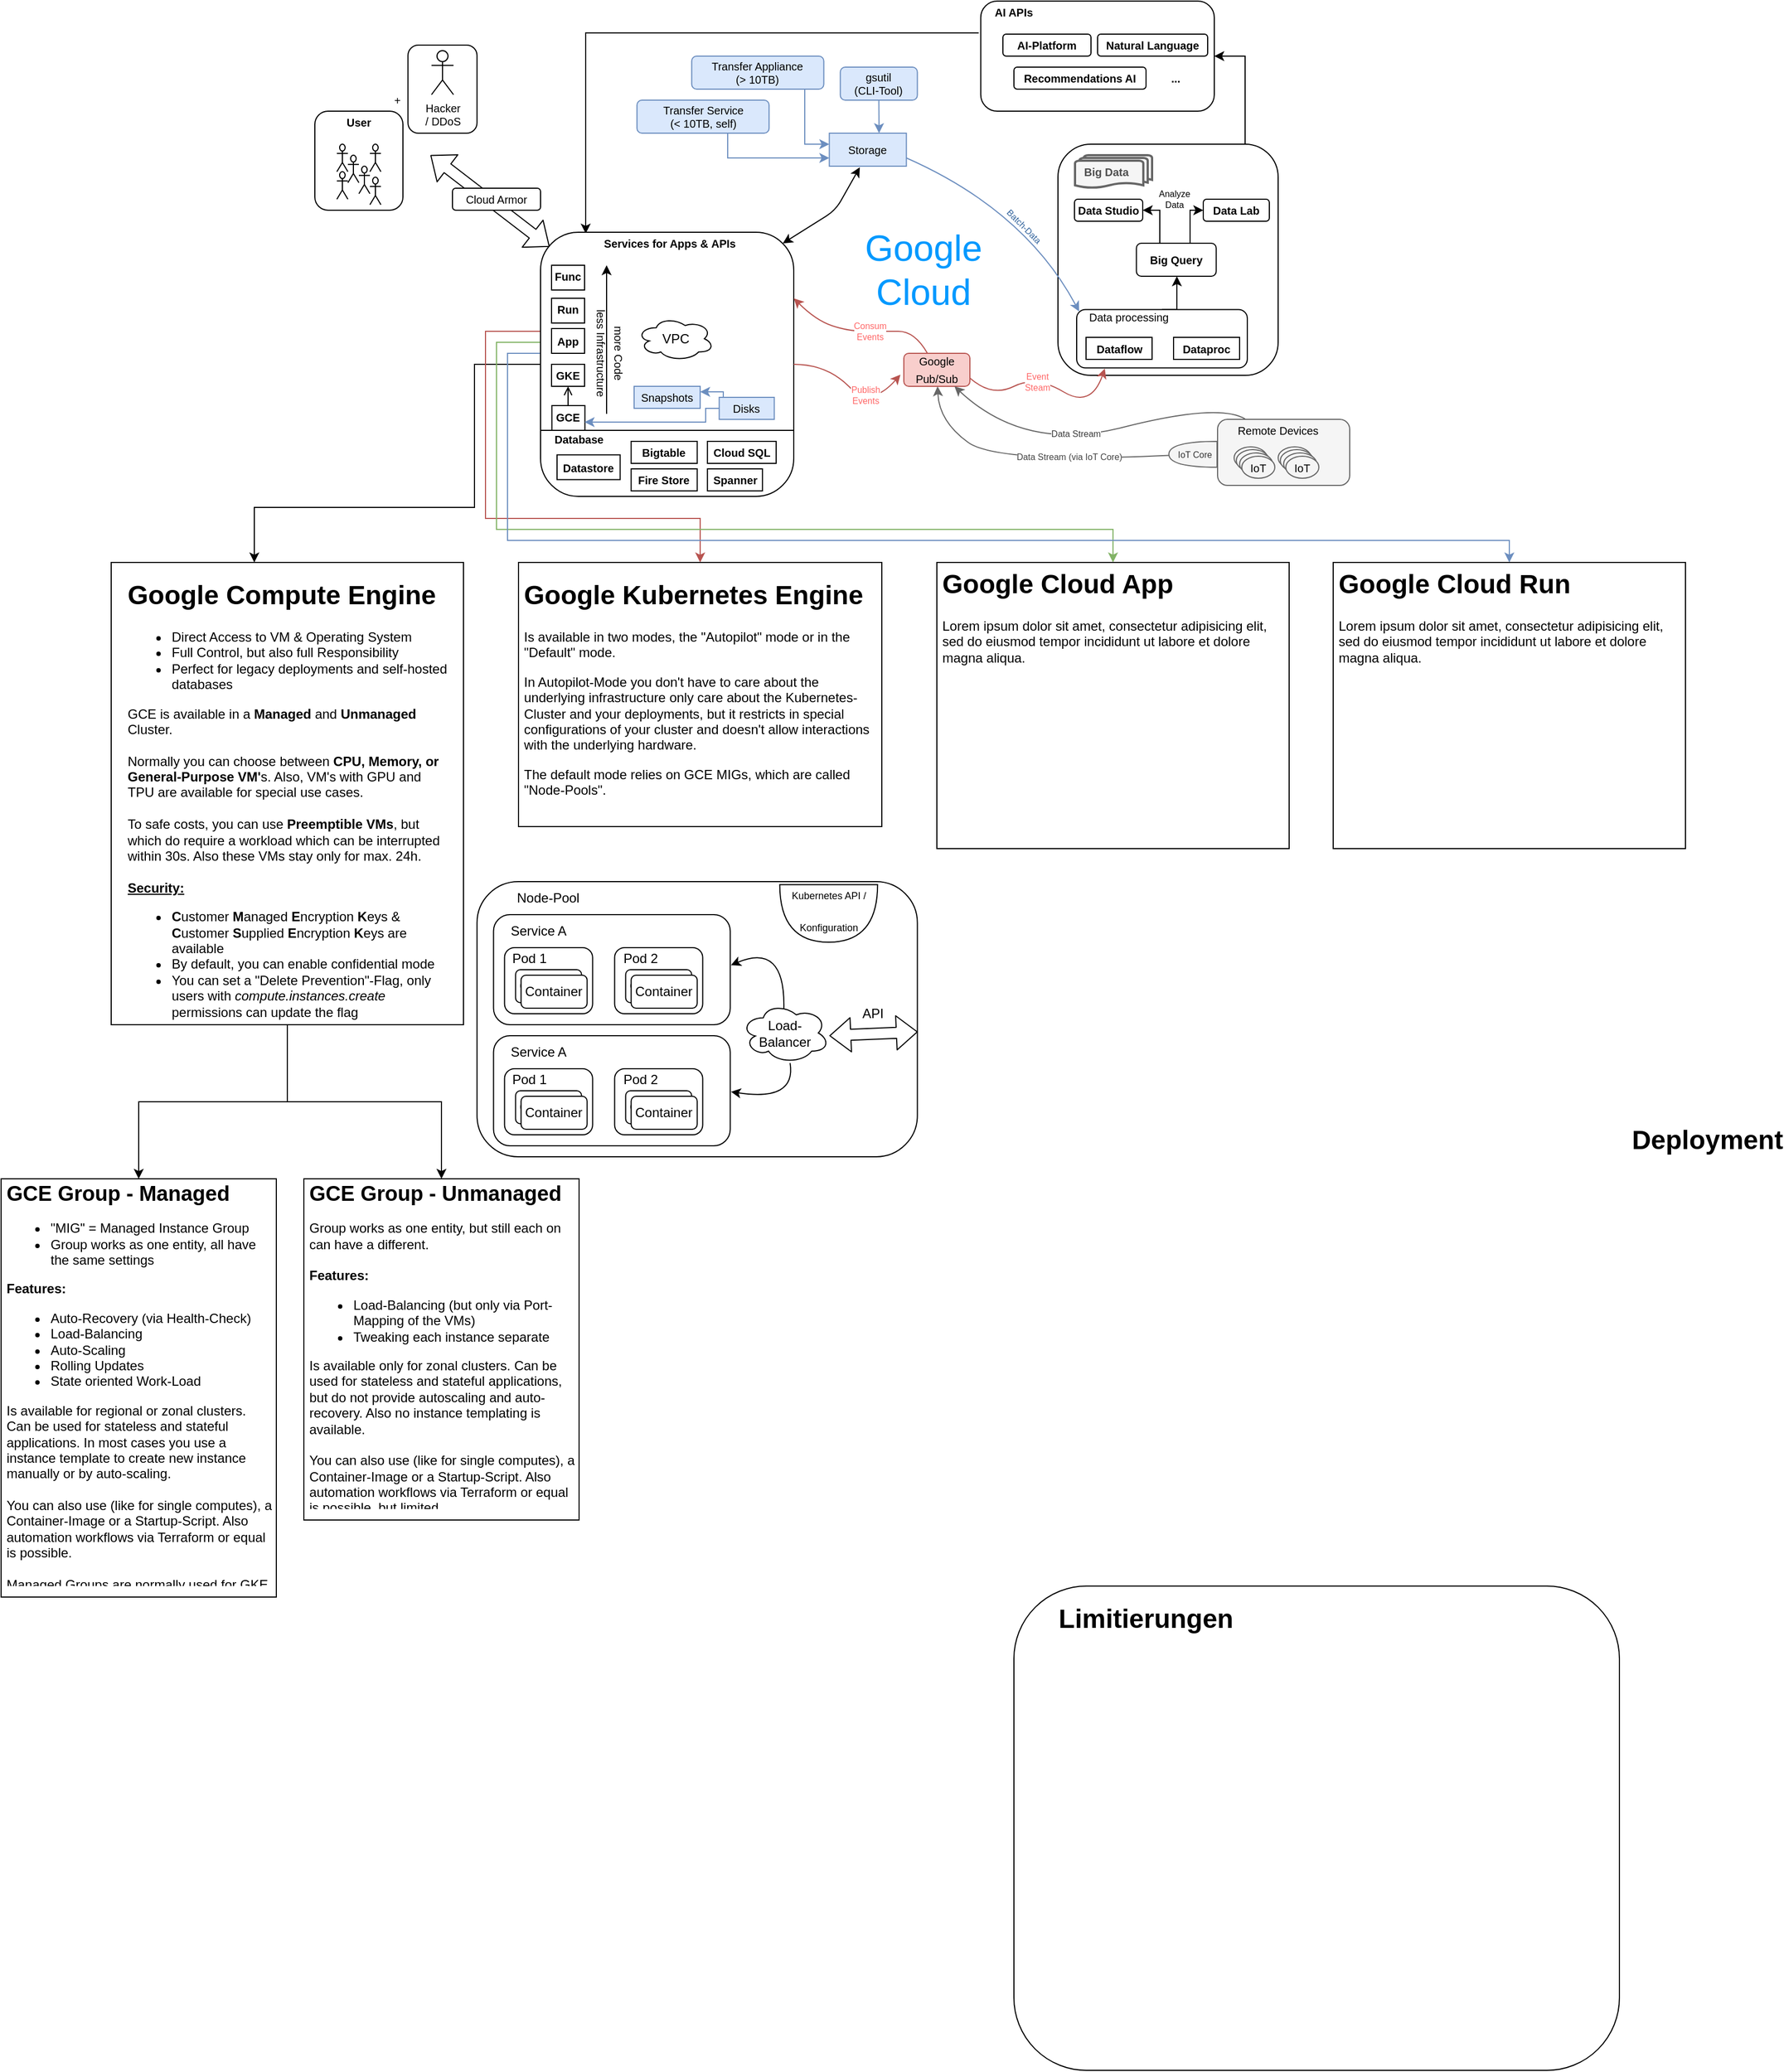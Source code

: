 <mxfile version="14.6.11" type="github">
  <diagram id="kgpKYQtTHZ0yAKxKKP6v" name="Page-1">
    <mxGraphModel dx="3142" dy="1986" grid="1" gridSize="10" guides="1" tooltips="1" connect="1" arrows="1" fold="1" page="1" pageScale="1" pageWidth="1390" pageHeight="980" math="0" shadow="0">
      <root>
        <mxCell id="0" />
        <mxCell id="1" parent="0" />
        <mxCell id="5EttTMxwSdxb7IPhr4SC-211" value="" style="rounded=1;whiteSpace=wrap;html=1;labelBackgroundColor=none;fontSize=10;fontColor=#000000;" vertex="1" parent="1">
          <mxGeometry x="-105" y="-90" width="80" height="90" as="geometry" />
        </mxCell>
        <mxCell id="5EttTMxwSdxb7IPhr4SC-204" value="" style="rounded=1;whiteSpace=wrap;html=1;labelBackgroundColor=none;fontSize=10;fontColor=#000000;" vertex="1" parent="1">
          <mxGeometry x="-20.4" y="-150" width="62.7" height="80" as="geometry" />
        </mxCell>
        <mxCell id="5EttTMxwSdxb7IPhr4SC-200" style="edgeStyle=elbowEdgeStyle;rounded=0;orthogonalLoop=1;jettySize=auto;html=1;exitX=-0.009;exitY=0.289;exitDx=0;exitDy=0;entryX=0.178;entryY=0.005;entryDx=0;entryDy=0;entryPerimeter=0;fontSize=10;fontColor=#000000;endArrow=classic;endFill=1;strokeWidth=1;exitPerimeter=0;" edge="1" parent="1" source="5EttTMxwSdxb7IPhr4SC-196" target="5EttTMxwSdxb7IPhr4SC-5">
          <mxGeometry relative="1" as="geometry">
            <Array as="points">
              <mxPoint x="141" y="-50" />
              <mxPoint x="170" y="-190" />
              <mxPoint x="150" y="-120" />
              <mxPoint x="220" y="-150" />
              <mxPoint x="170" y="-50" />
            </Array>
          </mxGeometry>
        </mxCell>
        <mxCell id="5EttTMxwSdxb7IPhr4SC-196" value="" style="rounded=1;whiteSpace=wrap;html=1;labelBackgroundColor=none;fontSize=10;fontColor=#000000;" vertex="1" parent="1">
          <mxGeometry x="499.87" y="-190" width="212.13" height="100" as="geometry" />
        </mxCell>
        <mxCell id="5EttTMxwSdxb7IPhr4SC-153" value="" style="rounded=1;whiteSpace=wrap;html=1;fontSize=10;fontColor=#333333;fillColor=#f5f5f5;strokeColor=#666666;" vertex="1" parent="1">
          <mxGeometry x="715" y="190" width="120" height="60" as="geometry" />
        </mxCell>
        <mxCell id="5EttTMxwSdxb7IPhr4SC-199" style="edgeStyle=elbowEdgeStyle;rounded=0;orthogonalLoop=1;jettySize=auto;html=1;exitX=0.5;exitY=0;exitDx=0;exitDy=0;entryX=1;entryY=0.5;entryDx=0;entryDy=0;fontSize=10;fontColor=#000000;endArrow=classic;endFill=1;strokeWidth=1;" edge="1" parent="1" source="5EttTMxwSdxb7IPhr4SC-141" target="5EttTMxwSdxb7IPhr4SC-196">
          <mxGeometry relative="1" as="geometry">
            <Array as="points">
              <mxPoint x="740" y="-100" />
            </Array>
          </mxGeometry>
        </mxCell>
        <mxCell id="5EttTMxwSdxb7IPhr4SC-141" value="" style="rounded=1;whiteSpace=wrap;html=1;fontSize=10;fontColor=#4D4D4D;" vertex="1" parent="1">
          <mxGeometry x="570" y="-60" width="200" height="210" as="geometry" />
        </mxCell>
        <mxCell id="5EttTMxwSdxb7IPhr4SC-143" style="edgeStyle=elbowEdgeStyle;rounded=0;orthogonalLoop=1;jettySize=auto;html=1;exitX=0.5;exitY=0;exitDx=0;exitDy=0;fontSize=10;fontColor=#4D4D4D;endArrow=classic;endFill=1;strokeWidth=1;" edge="1" parent="1" source="5EttTMxwSdxb7IPhr4SC-121" target="5EttTMxwSdxb7IPhr4SC-110">
          <mxGeometry relative="1" as="geometry">
            <Array as="points">
              <mxPoint x="678" y="70" />
            </Array>
          </mxGeometry>
        </mxCell>
        <mxCell id="5EttTMxwSdxb7IPhr4SC-121" value="" style="rounded=1;whiteSpace=wrap;html=1;fontSize=10;" vertex="1" parent="1">
          <mxGeometry x="587" y="90.25" width="155" height="53" as="geometry" />
        </mxCell>
        <mxCell id="5EttTMxwSdxb7IPhr4SC-114" value="" style="strokeWidth=2;html=1;shape=mxgraph.flowchart.multi-document;whiteSpace=wrap;fontSize=10;fillColor=#f5f5f5;strokeColor=#666666;fontColor=#333333;" vertex="1" parent="1">
          <mxGeometry x="585.5" y="-50" width="70" height="30" as="geometry" />
        </mxCell>
        <mxCell id="5EttTMxwSdxb7IPhr4SC-41" style="edgeStyle=orthogonalEdgeStyle;rounded=0;orthogonalLoop=1;jettySize=auto;html=1;exitX=0.5;exitY=1;exitDx=0;exitDy=0;" edge="1" parent="1" source="5EttTMxwSdxb7IPhr4SC-37" target="5EttTMxwSdxb7IPhr4SC-40">
          <mxGeometry relative="1" as="geometry" />
        </mxCell>
        <mxCell id="5EttTMxwSdxb7IPhr4SC-42" style="edgeStyle=orthogonalEdgeStyle;rounded=0;orthogonalLoop=1;jettySize=auto;html=1;exitX=0.5;exitY=1;exitDx=0;exitDy=0;entryX=0.5;entryY=0;entryDx=0;entryDy=0;" edge="1" parent="1" source="5EttTMxwSdxb7IPhr4SC-37" target="5EttTMxwSdxb7IPhr4SC-44">
          <mxGeometry relative="1" as="geometry">
            <mxPoint x="250" y="840" as="targetPoint" />
          </mxGeometry>
        </mxCell>
        <mxCell id="5EttTMxwSdxb7IPhr4SC-37" value="" style="rounded=0;whiteSpace=wrap;html=1;" vertex="1" parent="1">
          <mxGeometry x="-290" y="320" width="320" height="420" as="geometry" />
        </mxCell>
        <mxCell id="5EttTMxwSdxb7IPhr4SC-4" value="&lt;p style=&quot;line-height: 120%&quot;&gt;&lt;font style=&quot;font-size: 10px&quot;&gt;Google Pub/Sub&lt;/font&gt;&lt;/p&gt;" style="rounded=1;whiteSpace=wrap;html=1;fillColor=#f8cecc;strokeColor=#b85450;" vertex="1" parent="1">
          <mxGeometry x="430" y="130" width="60" height="30" as="geometry" />
        </mxCell>
        <mxCell id="5EttTMxwSdxb7IPhr4SC-102" style="edgeStyle=orthogonalEdgeStyle;rounded=0;orthogonalLoop=1;jettySize=auto;html=1;exitX=0;exitY=0.5;exitDx=0;exitDy=0;fontSize=24;" edge="1" parent="1" source="5EttTMxwSdxb7IPhr4SC-5">
          <mxGeometry relative="1" as="geometry">
            <mxPoint x="-160" y="320" as="targetPoint" />
            <Array as="points">
              <mxPoint x="40" y="140" />
              <mxPoint x="40" y="270" />
              <mxPoint x="-160" y="270" />
            </Array>
          </mxGeometry>
        </mxCell>
        <mxCell id="5EttTMxwSdxb7IPhr4SC-103" style="edgeStyle=orthogonalEdgeStyle;rounded=0;orthogonalLoop=1;jettySize=auto;html=1;exitX=0;exitY=0.5;exitDx=0;exitDy=0;fontSize=24;entryX=0.5;entryY=0;entryDx=0;entryDy=0;fillColor=#f8cecc;strokeColor=#b85450;" edge="1" parent="1" source="5EttTMxwSdxb7IPhr4SC-5" target="5EttTMxwSdxb7IPhr4SC-47">
          <mxGeometry relative="1" as="geometry">
            <Array as="points">
              <mxPoint x="100" y="110" />
              <mxPoint x="50" y="110" />
              <mxPoint x="50" y="280" />
              <mxPoint x="245" y="280" />
            </Array>
          </mxGeometry>
        </mxCell>
        <mxCell id="5EttTMxwSdxb7IPhr4SC-104" style="edgeStyle=orthogonalEdgeStyle;rounded=0;orthogonalLoop=1;jettySize=auto;html=1;exitX=0;exitY=0.5;exitDx=0;exitDy=0;entryX=0.5;entryY=0;entryDx=0;entryDy=0;fontSize=24;fillColor=#d5e8d4;strokeColor=#82b366;" edge="1" parent="1" source="5EttTMxwSdxb7IPhr4SC-5" target="5EttTMxwSdxb7IPhr4SC-84">
          <mxGeometry relative="1" as="geometry">
            <Array as="points">
              <mxPoint x="100" y="120" />
              <mxPoint x="60" y="120" />
              <mxPoint x="60" y="290" />
              <mxPoint x="620" y="290" />
            </Array>
          </mxGeometry>
        </mxCell>
        <mxCell id="5EttTMxwSdxb7IPhr4SC-105" style="edgeStyle=orthogonalEdgeStyle;rounded=0;orthogonalLoop=1;jettySize=auto;html=1;exitX=0;exitY=0.5;exitDx=0;exitDy=0;entryX=0.5;entryY=0;entryDx=0;entryDy=0;fontSize=24;fillColor=#dae8fc;strokeColor=#6c8ebf;" edge="1" parent="1" source="5EttTMxwSdxb7IPhr4SC-5" target="5EttTMxwSdxb7IPhr4SC-100">
          <mxGeometry relative="1" as="geometry">
            <Array as="points">
              <mxPoint x="100" y="130" />
              <mxPoint x="70" y="130" />
              <mxPoint x="70" y="300" />
              <mxPoint x="980" y="300" />
            </Array>
          </mxGeometry>
        </mxCell>
        <mxCell id="5EttTMxwSdxb7IPhr4SC-5" value="" style="rounded=1;whiteSpace=wrap;html=1;" vertex="1" parent="1">
          <mxGeometry x="100" y="20" width="230" height="240" as="geometry" />
        </mxCell>
        <mxCell id="5EttTMxwSdxb7IPhr4SC-6" value="&lt;font style=&quot;font-size: 10px&quot;&gt;Services for Apps &amp;amp;&amp;nbsp;APIs&lt;br&gt;&lt;/font&gt;" style="text;html=1;strokeColor=none;fillColor=none;align=center;verticalAlign=middle;whiteSpace=wrap;rounded=0;fontStyle=1" vertex="1" parent="1">
          <mxGeometry x="155" y="20" width="125" height="20" as="geometry" />
        </mxCell>
        <mxCell id="5EttTMxwSdxb7IPhr4SC-8" value="" style="curved=1;endArrow=classic;html=1;entryX=-0.051;entryY=0.644;entryDx=0;entryDy=0;entryPerimeter=0;fillColor=#f8cecc;strokeColor=#b85450;" edge="1" parent="1" source="5EttTMxwSdxb7IPhr4SC-5" target="5EttTMxwSdxb7IPhr4SC-4">
          <mxGeometry width="50" height="50" relative="1" as="geometry">
            <mxPoint x="340" y="170" as="sourcePoint" />
            <mxPoint x="450" y="180" as="targetPoint" />
            <Array as="points">
              <mxPoint x="360" y="140" />
              <mxPoint x="400" y="180" />
            </Array>
          </mxGeometry>
        </mxCell>
        <mxCell id="5EttTMxwSdxb7IPhr4SC-176" value="Publish&lt;br&gt;Events" style="edgeLabel;html=1;align=center;verticalAlign=middle;resizable=0;points=[];fontSize=8;fontColor=#FF6666;" vertex="1" connectable="0" parent="5EttTMxwSdxb7IPhr4SC-8">
          <mxGeometry x="0.164" y="5" relative="1" as="geometry">
            <mxPoint as="offset" />
          </mxGeometry>
        </mxCell>
        <mxCell id="5EttTMxwSdxb7IPhr4SC-15" value="" style="endArrow=none;html=1;exitX=0;exitY=0.75;exitDx=0;exitDy=0;entryX=1;entryY=0.75;entryDx=0;entryDy=0;" edge="1" parent="1" source="5EttTMxwSdxb7IPhr4SC-5" target="5EttTMxwSdxb7IPhr4SC-5">
          <mxGeometry width="50" height="50" relative="1" as="geometry">
            <mxPoint x="480" y="290" as="sourcePoint" />
            <mxPoint x="530" y="240" as="targetPoint" />
          </mxGeometry>
        </mxCell>
        <mxCell id="5EttTMxwSdxb7IPhr4SC-16" value="" style="rounded=0;whiteSpace=wrap;html=1;" vertex="1" parent="1">
          <mxGeometry x="110.3" y="177.5" width="30" height="22.5" as="geometry" />
        </mxCell>
        <mxCell id="5EttTMxwSdxb7IPhr4SC-126" style="edgeStyle=elbowEdgeStyle;rounded=0;orthogonalLoop=1;jettySize=auto;html=1;exitX=0.5;exitY=0;exitDx=0;exitDy=0;entryX=0.5;entryY=1;entryDx=0;entryDy=0;fontSize=10;arcSize=10;elbow=horizontal;endArrow=open;endFill=0;" edge="1" parent="1" source="5EttTMxwSdxb7IPhr4SC-13" target="5EttTMxwSdxb7IPhr4SC-11">
          <mxGeometry relative="1" as="geometry" />
        </mxCell>
        <mxCell id="5EttTMxwSdxb7IPhr4SC-13" value="&lt;font style=&quot;font-size: 10px&quot;&gt;&lt;b&gt;GCE&lt;br&gt;&lt;/b&gt;&lt;/font&gt;" style="text;html=1;strokeColor=none;fillColor=none;align=center;verticalAlign=middle;whiteSpace=wrap;rounded=0;" vertex="1" parent="1">
          <mxGeometry x="110" y="177.5" width="30" height="20" as="geometry" />
        </mxCell>
        <mxCell id="5EttTMxwSdxb7IPhr4SC-19" value="&lt;font style=&quot;line-height: 80%; font-size: 10px;&quot;&gt;Database&lt;/font&gt;" style="text;html=1;strokeColor=none;fillColor=none;align=center;verticalAlign=middle;whiteSpace=wrap;rounded=0;spacing=0;fontSize=10;fontStyle=1" vertex="1" parent="1">
          <mxGeometry x="115" y="203" width="40" height="10" as="geometry" />
        </mxCell>
        <mxCell id="5EttTMxwSdxb7IPhr4SC-20" value="" style="rounded=0;whiteSpace=wrap;html=1;" vertex="1" parent="1">
          <mxGeometry x="110" y="140" width="30" height="20" as="geometry" />
        </mxCell>
        <mxCell id="5EttTMxwSdxb7IPhr4SC-11" value="&lt;font style=&quot;font-size: 10px&quot;&gt;&lt;b&gt;GKE&lt;br&gt;&lt;/b&gt;&lt;/font&gt;" style="text;html=1;strokeColor=none;fillColor=none;align=center;verticalAlign=middle;whiteSpace=wrap;rounded=0;" vertex="1" parent="1">
          <mxGeometry x="110" y="140" width="30" height="20" as="geometry" />
        </mxCell>
        <mxCell id="5EttTMxwSdxb7IPhr4SC-21" value="" style="rounded=0;whiteSpace=wrap;html=1;" vertex="1" parent="1">
          <mxGeometry x="110" y="107.5" width="30" height="22.5" as="geometry" />
        </mxCell>
        <mxCell id="5EttTMxwSdxb7IPhr4SC-22" value="&lt;font style=&quot;font-size: 10px&quot;&gt;&lt;b&gt;App&lt;br&gt;&lt;/b&gt;&lt;/font&gt;" style="text;html=1;strokeColor=none;fillColor=none;align=center;verticalAlign=middle;whiteSpace=wrap;rounded=0;" vertex="1" parent="1">
          <mxGeometry x="110" y="108.75" width="30" height="20" as="geometry" />
        </mxCell>
        <mxCell id="5EttTMxwSdxb7IPhr4SC-23" value="" style="rounded=0;whiteSpace=wrap;html=1;" vertex="1" parent="1">
          <mxGeometry x="110" y="80" width="30" height="22.5" as="geometry" />
        </mxCell>
        <mxCell id="5EttTMxwSdxb7IPhr4SC-25" value="" style="rounded=0;whiteSpace=wrap;html=1;" vertex="1" parent="1">
          <mxGeometry x="110" y="50" width="30" height="22.5" as="geometry" />
        </mxCell>
        <mxCell id="5EttTMxwSdxb7IPhr4SC-26" value="&lt;font style=&quot;font-size: 10px&quot;&gt;&lt;b&gt;Func&lt;br&gt;&lt;/b&gt;&lt;/font&gt;" style="text;html=1;strokeColor=none;fillColor=none;align=center;verticalAlign=middle;whiteSpace=wrap;rounded=0;" vertex="1" parent="1">
          <mxGeometry x="110" y="50" width="30" height="20" as="geometry" />
        </mxCell>
        <mxCell id="5EttTMxwSdxb7IPhr4SC-29" value="" style="endArrow=classic;html=1;exitX=1;exitY=0.25;exitDx=0;exitDy=0;" edge="1" parent="1" source="5EttTMxwSdxb7IPhr4SC-30">
          <mxGeometry width="50" height="50" relative="1" as="geometry">
            <mxPoint x="161" y="192.5" as="sourcePoint" />
            <mxPoint x="160" y="50" as="targetPoint" />
          </mxGeometry>
        </mxCell>
        <mxCell id="5EttTMxwSdxb7IPhr4SC-30" value="&lt;font style=&quot;font-size: 10px&quot;&gt;less Infrastructure&lt;/font&gt;" style="text;html=1;strokeColor=none;fillColor=none;align=center;verticalAlign=middle;whiteSpace=wrap;rounded=0;rotation=90;" vertex="1" parent="1">
          <mxGeometry x="100" y="120" width="110" height="20" as="geometry" />
        </mxCell>
        <mxCell id="5EttTMxwSdxb7IPhr4SC-24" value="&lt;font style=&quot;font-size: 10px&quot;&gt;&lt;b&gt;Run&lt;br&gt;&lt;/b&gt;&lt;/font&gt;" style="text;html=1;strokeColor=none;fillColor=none;align=center;verticalAlign=middle;whiteSpace=wrap;rounded=0;" vertex="1" parent="1">
          <mxGeometry x="110" y="80" width="30" height="20" as="geometry" />
        </mxCell>
        <mxCell id="5EttTMxwSdxb7IPhr4SC-33" value="&lt;h1&gt;Google Compute Engine&lt;/h1&gt;&lt;p&gt;&lt;/p&gt;&lt;ul&gt;&lt;li&gt;Direct Access to VM &amp;amp; Operating System&lt;/li&gt;&lt;li&gt;Full Control, but also full Responsibility&lt;/li&gt;&lt;li&gt;Perfect for legacy deployments and self-hosted databases&lt;/li&gt;&lt;/ul&gt;GCE is available in a &lt;b&gt;Managed&lt;/b&gt; and &lt;b&gt;Unmanaged&lt;/b&gt; Cluster.&lt;br&gt;&lt;br&gt;Normally you can choose between &lt;b&gt;CPU, Memory, or General-Purpose VM&#39;&lt;/b&gt;s. Also, VM&#39;s with GPU and TPU are available for special&amp;nbsp;use cases.&lt;br&gt;&lt;br&gt;To safe costs, you can use &lt;b&gt;Preemptible VMs&lt;/b&gt;, but which do require a workload which can be interrupted within 30s. Also these VMs stay only for max. 24h.&lt;br&gt;&lt;br&gt;&lt;b&gt;&lt;u&gt;Security:&lt;/u&gt;&lt;/b&gt;&lt;br&gt;&lt;ul&gt;&lt;li&gt;&lt;b&gt;C&lt;/b&gt;ustomer &lt;b&gt;M&lt;/b&gt;anaged &lt;b&gt;E&lt;/b&gt;ncryption &lt;b&gt;K&lt;/b&gt;eys &amp;amp; &lt;b&gt;C&lt;/b&gt;ustomer &lt;b&gt;S&lt;/b&gt;upplied&amp;nbsp;&lt;b&gt;E&lt;/b&gt;ncryption &lt;b&gt;K&lt;/b&gt;eys are available&lt;/li&gt;&lt;li&gt;By default, you can enable confidential mode&lt;/li&gt;&lt;li&gt;You can set a &quot;Delete Prevention&quot;-Flag, only users with &lt;i&gt;compute.instances.create&lt;/i&gt; permissions can update the flag&lt;/li&gt;&lt;/ul&gt;&lt;p&gt;&lt;/p&gt;" style="text;html=1;strokeColor=none;fillColor=none;spacing=5;spacingTop=-20;whiteSpace=wrap;overflow=hidden;rounded=0;" vertex="1" parent="1">
          <mxGeometry x="-280" y="330" width="300" height="420" as="geometry" />
        </mxCell>
        <mxCell id="5EttTMxwSdxb7IPhr4SC-39" value="" style="rounded=0;whiteSpace=wrap;html=1;" vertex="1" parent="1">
          <mxGeometry x="-390" y="880" width="250" height="380" as="geometry" />
        </mxCell>
        <mxCell id="5EttTMxwSdxb7IPhr4SC-40" value="&lt;h1 style=&quot;font-size: 19px&quot;&gt;&lt;font style=&quot;font-size: 19px&quot;&gt;GCE Group - Managed&lt;/font&gt;&lt;/h1&gt;&lt;div&gt;&lt;ul&gt;&lt;li&gt;&quot;MIG&quot; = Managed Instance Group&lt;/li&gt;&lt;li&gt;Group works as one entity, all have the same settings&lt;/li&gt;&lt;/ul&gt;&lt;div&gt;&lt;b&gt;Features:&lt;/b&gt;&lt;/div&gt;&lt;/div&gt;&lt;div&gt;&lt;ul&gt;&lt;li&gt;Auto-Recovery (via Health-Check)&lt;/li&gt;&lt;li&gt;Load-Balancing&lt;/li&gt;&lt;li&gt;Auto-Scaling&lt;/li&gt;&lt;li&gt;Rolling Updates&lt;/li&gt;&lt;li&gt;State oriented Work-Load&lt;/li&gt;&lt;/ul&gt;&lt;div&gt;Is available for regional or zonal clusters. Can be used for stateless and stateful applications. In most cases you use a instance template to create new instance manually or by auto-scaling.&lt;/div&gt;&lt;/div&gt;&lt;div&gt;&lt;br&gt;&lt;/div&gt;&lt;div&gt;You can also use (like for single computes), a Container-Image or a Startup-Script. Also automation workflows via Terraform or equal is possible.&lt;/div&gt;&lt;div&gt;&lt;br&gt;&lt;/div&gt;&lt;div&gt;Managed Groups are normally used for GKE.&lt;/div&gt;" style="text;html=1;strokeColor=none;fillColor=none;spacing=5;spacingTop=-20;whiteSpace=wrap;overflow=hidden;rounded=0;" vertex="1" parent="1">
          <mxGeometry x="-390" y="880" width="250" height="370" as="geometry" />
        </mxCell>
        <mxCell id="5EttTMxwSdxb7IPhr4SC-43" value="" style="rounded=0;whiteSpace=wrap;html=1;" vertex="1" parent="1">
          <mxGeometry x="-115" y="880" width="250" height="310" as="geometry" />
        </mxCell>
        <mxCell id="5EttTMxwSdxb7IPhr4SC-44" value="&lt;h1 style=&quot;font-size: 19px&quot;&gt;&lt;font style=&quot;font-size: 19px&quot;&gt;GCE Group - Unmanaged&lt;/font&gt;&lt;/h1&gt;&lt;div&gt;&lt;div&gt;Group works as one entity, but still each on can have a different.&lt;br&gt;&lt;/div&gt;&lt;div&gt;&lt;br&gt;&lt;/div&gt;&lt;div&gt;&lt;b&gt;Features:&lt;/b&gt;&lt;/div&gt;&lt;/div&gt;&lt;div&gt;&lt;ul&gt;&lt;li&gt;Load-Balancing (but only via Port-Mapping of the VMs)&lt;br&gt;&lt;/li&gt;&lt;li&gt;Tweaking each instance separate&lt;/li&gt;&lt;/ul&gt;&lt;div&gt;Is available only for zonal clusters. Can be used for stateless and stateful applications, but do not provide autoscaling and auto-recovery. Also no instance templating is available.&lt;/div&gt;&lt;/div&gt;&lt;div&gt;&lt;br&gt;&lt;/div&gt;&lt;div&gt;You can also use (like for single computes), a Container-Image or a Startup-Script. Also automation workflows via Terraform or equal is possible, but limited.&lt;/div&gt;" style="text;html=1;strokeColor=none;fillColor=none;spacing=5;spacingTop=-20;whiteSpace=wrap;overflow=hidden;rounded=0;" vertex="1" parent="1">
          <mxGeometry x="-115" y="880" width="250" height="300" as="geometry" />
        </mxCell>
        <mxCell id="5EttTMxwSdxb7IPhr4SC-47" value="" style="rounded=0;whiteSpace=wrap;html=1;" vertex="1" parent="1">
          <mxGeometry x="80" y="320" width="330" height="240" as="geometry" />
        </mxCell>
        <mxCell id="5EttTMxwSdxb7IPhr4SC-48" value="&lt;h1&gt;Google Kubernetes Engine&lt;/h1&gt;&lt;p&gt;Is available in two modes, the &quot;Autopilot&quot; mode or in the &quot;Default&quot; mode.&lt;/p&gt;&lt;p&gt;In Autopilot-Mode you don&#39;t have to care about the underlying infrastructure only care about the Kubernetes-Cluster and your deployments, but it restricts in special configurations of your cluster and doesn&#39;t allow interactions with the underlying hardware.&lt;/p&gt;&lt;p&gt;The default mode relies on GCE MIGs, which are called &quot;Node-Pools&quot;.&lt;/p&gt;" style="text;html=1;strokeColor=none;fillColor=none;spacing=5;spacingTop=-20;whiteSpace=wrap;overflow=hidden;rounded=0;" vertex="1" parent="1">
          <mxGeometry x="80" y="330" width="330" height="210" as="geometry" />
        </mxCell>
        <mxCell id="5EttTMxwSdxb7IPhr4SC-73" value="" style="rounded=1;whiteSpace=wrap;html=1;" vertex="1" parent="1">
          <mxGeometry x="42.3" y="610" width="400" height="250" as="geometry" />
        </mxCell>
        <mxCell id="5EttTMxwSdxb7IPhr4SC-61" value="" style="rounded=1;whiteSpace=wrap;html=1;" vertex="1" parent="1">
          <mxGeometry x="57.3" y="750" width="215" height="100" as="geometry" />
        </mxCell>
        <mxCell id="5EttTMxwSdxb7IPhr4SC-51" value="" style="rounded=1;whiteSpace=wrap;html=1;" vertex="1" parent="1">
          <mxGeometry x="67.3" y="780" width="80" height="60" as="geometry" />
        </mxCell>
        <mxCell id="5EttTMxwSdxb7IPhr4SC-53" value="Pod 1" style="text;html=1;strokeColor=none;fillColor=none;align=center;verticalAlign=middle;whiteSpace=wrap;rounded=0;" vertex="1" parent="1">
          <mxGeometry x="70.3" y="780" width="40" height="20" as="geometry" />
        </mxCell>
        <mxCell id="5EttTMxwSdxb7IPhr4SC-54" value="Container" style="rounded=1;whiteSpace=wrap;html=1;" vertex="1" parent="1">
          <mxGeometry x="77.3" y="800" width="60" height="30" as="geometry" />
        </mxCell>
        <mxCell id="5EttTMxwSdxb7IPhr4SC-55" value="Container" style="rounded=1;whiteSpace=wrap;html=1;" vertex="1" parent="1">
          <mxGeometry x="82.3" y="805" width="60" height="30" as="geometry" />
        </mxCell>
        <mxCell id="5EttTMxwSdxb7IPhr4SC-57" value="" style="rounded=1;whiteSpace=wrap;html=1;" vertex="1" parent="1">
          <mxGeometry x="167.3" y="780" width="80" height="60" as="geometry" />
        </mxCell>
        <mxCell id="5EttTMxwSdxb7IPhr4SC-58" value="Container" style="rounded=1;whiteSpace=wrap;html=1;" vertex="1" parent="1">
          <mxGeometry x="177.3" y="800" width="60" height="30" as="geometry" />
        </mxCell>
        <mxCell id="5EttTMxwSdxb7IPhr4SC-59" value="Container" style="rounded=1;whiteSpace=wrap;html=1;" vertex="1" parent="1">
          <mxGeometry x="182.3" y="805" width="60" height="30" as="geometry" />
        </mxCell>
        <mxCell id="5EttTMxwSdxb7IPhr4SC-60" value="Pod&amp;nbsp;2" style="text;html=1;strokeColor=none;fillColor=none;align=center;verticalAlign=middle;whiteSpace=wrap;rounded=0;" vertex="1" parent="1">
          <mxGeometry x="171.3" y="780" width="40" height="20" as="geometry" />
        </mxCell>
        <mxCell id="5EttTMxwSdxb7IPhr4SC-62" value="Service A&amp;nbsp;" style="text;html=1;strokeColor=none;fillColor=none;align=center;verticalAlign=middle;whiteSpace=wrap;rounded=0;" vertex="1" parent="1">
          <mxGeometry x="70.3" y="755" width="60" height="20" as="geometry" />
        </mxCell>
        <mxCell id="5EttTMxwSdxb7IPhr4SC-63" value="" style="rounded=1;whiteSpace=wrap;html=1;" vertex="1" parent="1">
          <mxGeometry x="57.3" y="640" width="215" height="100" as="geometry" />
        </mxCell>
        <mxCell id="5EttTMxwSdxb7IPhr4SC-64" value="" style="rounded=1;whiteSpace=wrap;html=1;" vertex="1" parent="1">
          <mxGeometry x="67.3" y="670" width="80" height="60" as="geometry" />
        </mxCell>
        <mxCell id="5EttTMxwSdxb7IPhr4SC-65" value="Pod 1" style="text;html=1;strokeColor=none;fillColor=none;align=center;verticalAlign=middle;whiteSpace=wrap;rounded=0;" vertex="1" parent="1">
          <mxGeometry x="70.3" y="670" width="40" height="20" as="geometry" />
        </mxCell>
        <mxCell id="5EttTMxwSdxb7IPhr4SC-66" value="Container" style="rounded=1;whiteSpace=wrap;html=1;" vertex="1" parent="1">
          <mxGeometry x="77.3" y="690" width="60" height="30" as="geometry" />
        </mxCell>
        <mxCell id="5EttTMxwSdxb7IPhr4SC-67" value="Container" style="rounded=1;whiteSpace=wrap;html=1;" vertex="1" parent="1">
          <mxGeometry x="82.3" y="695" width="60" height="30" as="geometry" />
        </mxCell>
        <mxCell id="5EttTMxwSdxb7IPhr4SC-68" value="" style="rounded=1;whiteSpace=wrap;html=1;" vertex="1" parent="1">
          <mxGeometry x="167.3" y="670" width="80" height="60" as="geometry" />
        </mxCell>
        <mxCell id="5EttTMxwSdxb7IPhr4SC-69" value="Container" style="rounded=1;whiteSpace=wrap;html=1;" vertex="1" parent="1">
          <mxGeometry x="177.3" y="690" width="60" height="30" as="geometry" />
        </mxCell>
        <mxCell id="5EttTMxwSdxb7IPhr4SC-70" value="Container" style="rounded=1;whiteSpace=wrap;html=1;" vertex="1" parent="1">
          <mxGeometry x="182.3" y="695" width="60" height="30" as="geometry" />
        </mxCell>
        <mxCell id="5EttTMxwSdxb7IPhr4SC-71" value="Pod&amp;nbsp;2" style="text;html=1;strokeColor=none;fillColor=none;align=center;verticalAlign=middle;whiteSpace=wrap;rounded=0;" vertex="1" parent="1">
          <mxGeometry x="171.3" y="670" width="40" height="20" as="geometry" />
        </mxCell>
        <mxCell id="5EttTMxwSdxb7IPhr4SC-72" value="Service A&amp;nbsp;" style="text;html=1;strokeColor=none;fillColor=none;align=center;verticalAlign=middle;whiteSpace=wrap;rounded=0;" vertex="1" parent="1">
          <mxGeometry x="70.3" y="645" width="60" height="20" as="geometry" />
        </mxCell>
        <mxCell id="5EttTMxwSdxb7IPhr4SC-50" value="Node-Pool" style="text;html=1;strokeColor=none;fillColor=none;align=center;verticalAlign=middle;whiteSpace=wrap;rounded=0;" vertex="1" parent="1">
          <mxGeometry x="67.3" y="615" width="80" height="20" as="geometry" />
        </mxCell>
        <mxCell id="5EttTMxwSdxb7IPhr4SC-76" value="Load-Balancer" style="ellipse;shape=cloud;whiteSpace=wrap;html=1;" vertex="1" parent="1">
          <mxGeometry x="282.3" y="720" width="80" height="55" as="geometry" />
        </mxCell>
        <mxCell id="5EttTMxwSdxb7IPhr4SC-77" value="" style="curved=1;endArrow=classic;html=1;exitX=0.484;exitY=0.096;exitDx=0;exitDy=0;exitPerimeter=0;entryX=1.003;entryY=0.459;entryDx=0;entryDy=0;entryPerimeter=0;" edge="1" parent="1" source="5EttTMxwSdxb7IPhr4SC-76" target="5EttTMxwSdxb7IPhr4SC-63">
          <mxGeometry width="50" height="50" relative="1" as="geometry">
            <mxPoint x="322.3" y="715" as="sourcePoint" />
            <mxPoint x="372.3" y="665" as="targetPoint" />
            <Array as="points">
              <mxPoint x="322.3" y="665" />
            </Array>
          </mxGeometry>
        </mxCell>
        <mxCell id="5EttTMxwSdxb7IPhr4SC-79" value="" style="curved=1;endArrow=classic;html=1;entryX=1.003;entryY=0.459;entryDx=0;entryDy=0;entryPerimeter=0;" edge="1" parent="1" source="5EttTMxwSdxb7IPhr4SC-76">
          <mxGeometry width="50" height="50" relative="1" as="geometry">
            <mxPoint x="321.02" y="840.28" as="sourcePoint" />
            <mxPoint x="272.945" y="800.9" as="targetPoint" />
            <Array as="points">
              <mxPoint x="332.3" y="810" />
            </Array>
          </mxGeometry>
        </mxCell>
        <mxCell id="5EttTMxwSdxb7IPhr4SC-80" value="" style="shape=flexArrow;endArrow=classic;startArrow=classic;html=1;entryX=1.001;entryY=0.546;entryDx=0;entryDy=0;entryPerimeter=0;" edge="1" parent="1" target="5EttTMxwSdxb7IPhr4SC-73">
          <mxGeometry width="100" height="100" relative="1" as="geometry">
            <mxPoint x="362.3" y="750" as="sourcePoint" />
            <mxPoint x="462.3" y="650" as="targetPoint" />
          </mxGeometry>
        </mxCell>
        <mxCell id="5EttTMxwSdxb7IPhr4SC-81" value="API" style="text;html=1;strokeColor=none;fillColor=none;align=center;verticalAlign=middle;whiteSpace=wrap;rounded=0;" vertex="1" parent="1">
          <mxGeometry x="382.3" y="720" width="40" height="20" as="geometry" />
        </mxCell>
        <mxCell id="5EttTMxwSdxb7IPhr4SC-82" value="" style="rounded=0;whiteSpace=wrap;html=1;" vertex="1" parent="1">
          <mxGeometry x="460" y="320" width="320" height="260" as="geometry" />
        </mxCell>
        <mxCell id="5EttTMxwSdxb7IPhr4SC-84" value="&lt;h1&gt;Google Cloud App&lt;/h1&gt;&lt;p&gt;Lorem ipsum dolor sit amet, consectetur adipisicing elit, sed do eiusmod tempor incididunt ut labore et dolore magna aliqua.&lt;/p&gt;" style="text;html=1;strokeColor=none;fillColor=none;spacing=5;spacingTop=-20;whiteSpace=wrap;overflow=hidden;rounded=0;" vertex="1" parent="1">
          <mxGeometry x="460" y="320" width="320" height="120" as="geometry" />
        </mxCell>
        <mxCell id="5EttTMxwSdxb7IPhr4SC-85" value="VPC" style="ellipse;shape=cloud;whiteSpace=wrap;html=1;" vertex="1" parent="1">
          <mxGeometry x="187.6" y="96.75" width="70" height="40" as="geometry" />
        </mxCell>
        <mxCell id="5EttTMxwSdxb7IPhr4SC-87" value="Datastore" style="rounded=0;whiteSpace=wrap;html=1;fontSize=10;fontStyle=1" vertex="1" parent="1">
          <mxGeometry x="115.0" y="222.25" width="57.3" height="22.5" as="geometry" />
        </mxCell>
        <mxCell id="5EttTMxwSdxb7IPhr4SC-88" value="Bigtable" style="rounded=0;whiteSpace=wrap;html=1;fontSize=10;fontStyle=1" vertex="1" parent="1">
          <mxGeometry x="182.3" y="210" width="60" height="20" as="geometry" />
        </mxCell>
        <mxCell id="5EttTMxwSdxb7IPhr4SC-89" value="" style="rounded=1;whiteSpace=wrap;html=1;fontSize=10;" vertex="1" parent="1">
          <mxGeometry x="530" y="1250" width="550" height="440" as="geometry" />
        </mxCell>
        <mxCell id="5EttTMxwSdxb7IPhr4SC-90" value="Limitierungen" style="text;html=1;strokeColor=none;fillColor=none;align=center;verticalAlign=middle;whiteSpace=wrap;rounded=0;fontSize=24;fontStyle=1" vertex="1" parent="1">
          <mxGeometry x="630" y="1270" width="40" height="20" as="geometry" />
        </mxCell>
        <mxCell id="5EttTMxwSdxb7IPhr4SC-94" value="" style="shape=or;whiteSpace=wrap;html=1;fontSize=24;rotation=90;" vertex="1" parent="1">
          <mxGeometry x="335.57" y="594.42" width="52.3" height="88.85" as="geometry" />
        </mxCell>
        <mxCell id="5EttTMxwSdxb7IPhr4SC-95" value="&lt;font style=&quot;font-size: 9px ; line-height: 20%&quot;&gt;Kubernetes API / Konfiguration&lt;/font&gt;" style="text;html=1;strokeColor=none;fillColor=none;align=center;verticalAlign=middle;whiteSpace=wrap;rounded=0;fontSize=24;" vertex="1" parent="1">
          <mxGeometry x="314.0" y="610" width="96" height="43" as="geometry" />
        </mxCell>
        <mxCell id="5EttTMxwSdxb7IPhr4SC-99" value="" style="rounded=0;whiteSpace=wrap;html=1;" vertex="1" parent="1">
          <mxGeometry x="820" y="320" width="320" height="260" as="geometry" />
        </mxCell>
        <mxCell id="5EttTMxwSdxb7IPhr4SC-100" value="&lt;h1&gt;Google Cloud Run&lt;/h1&gt;&lt;p&gt;Lorem ipsum dolor sit amet, consectetur adipisicing elit, sed do eiusmod tempor incididunt ut labore et dolore magna aliqua.&lt;/p&gt;" style="text;html=1;strokeColor=none;fillColor=none;spacing=5;spacingTop=-20;whiteSpace=wrap;overflow=hidden;rounded=0;" vertex="1" parent="1">
          <mxGeometry x="820" y="320" width="320" height="120" as="geometry" />
        </mxCell>
        <mxCell id="5EttTMxwSdxb7IPhr4SC-101" value="&lt;b&gt;Deployment&lt;/b&gt;" style="text;html=1;strokeColor=none;fillColor=none;align=center;verticalAlign=middle;whiteSpace=wrap;rounded=0;fontSize=24;" vertex="1" parent="1">
          <mxGeometry x="1140" y="835" width="40" height="20" as="geometry" />
        </mxCell>
        <mxCell id="5EttTMxwSdxb7IPhr4SC-108" value="&lt;font style=&quot;font-size: 10px&quot;&gt;more Code&lt;/font&gt;" style="text;html=1;strokeColor=none;fillColor=none;align=center;verticalAlign=middle;whiteSpace=wrap;rounded=0;fontSize=24;rotation=90;" vertex="1" parent="1">
          <mxGeometry x="135" y="120" width="80" height="20" as="geometry" />
        </mxCell>
        <mxCell id="5EttTMxwSdxb7IPhr4SC-184" style="edgeStyle=elbowEdgeStyle;rounded=0;orthogonalLoop=1;jettySize=auto;html=1;exitX=0.5;exitY=0;exitDx=0;exitDy=0;entryX=0;entryY=0.5;entryDx=0;entryDy=0;fontSize=8;fontColor=#FF6666;endArrow=classic;endFill=1;strokeWidth=1;" edge="1" parent="1" source="5EttTMxwSdxb7IPhr4SC-110" target="5EttTMxwSdxb7IPhr4SC-116">
          <mxGeometry relative="1" as="geometry" />
        </mxCell>
        <mxCell id="5EttTMxwSdxb7IPhr4SC-185" style="edgeStyle=elbowEdgeStyle;rounded=0;orthogonalLoop=1;jettySize=auto;html=1;exitX=0.5;exitY=0;exitDx=0;exitDy=0;entryX=1;entryY=0.5;entryDx=0;entryDy=0;fontSize=8;fontColor=#FF6666;endArrow=classic;endFill=1;strokeWidth=1;" edge="1" parent="1" source="5EttTMxwSdxb7IPhr4SC-110" target="5EttTMxwSdxb7IPhr4SC-180">
          <mxGeometry relative="1" as="geometry" />
        </mxCell>
        <mxCell id="5EttTMxwSdxb7IPhr4SC-110" value="&lt;p style=&quot;font-size: 10px;&quot;&gt;&lt;font style=&quot;line-height: 70%; font-size: 10px;&quot;&gt;Big Query&lt;/font&gt;&lt;/p&gt;" style="rounded=1;whiteSpace=wrap;html=1;fontSize=10;fontStyle=1" vertex="1" parent="1">
          <mxGeometry x="641.25" y="30" width="72.5" height="30" as="geometry" />
        </mxCell>
        <mxCell id="5EttTMxwSdxb7IPhr4SC-115" value="&lt;b&gt;Dataflow&lt;/b&gt;" style="rounded=0;whiteSpace=wrap;html=1;fontSize=10;" vertex="1" parent="1">
          <mxGeometry x="595.5" y="115.5" width="60" height="20" as="geometry" />
        </mxCell>
        <mxCell id="5EttTMxwSdxb7IPhr4SC-116" value="&lt;b&gt;Data Lab&lt;/b&gt;" style="whiteSpace=wrap;html=1;fontSize=10;rounded=1;" vertex="1" parent="1">
          <mxGeometry x="702" y="-10" width="60" height="20" as="geometry" />
        </mxCell>
        <mxCell id="5EttTMxwSdxb7IPhr4SC-117" value="&lt;b&gt;Cloud SQL&lt;/b&gt;" style="rounded=0;whiteSpace=wrap;html=1;fontSize=10;" vertex="1" parent="1">
          <mxGeometry x="251.6" y="210" width="62.4" height="20" as="geometry" />
        </mxCell>
        <mxCell id="5EttTMxwSdxb7IPhr4SC-118" value="&lt;b&gt;Spanner&lt;/b&gt;" style="rounded=0;whiteSpace=wrap;html=1;fontSize=10;" vertex="1" parent="1">
          <mxGeometry x="251.6" y="235" width="50" height="20" as="geometry" />
        </mxCell>
        <mxCell id="5EttTMxwSdxb7IPhr4SC-119" value="&lt;b&gt;Dataproc&lt;/b&gt;" style="rounded=0;whiteSpace=wrap;html=1;fontSize=10;" vertex="1" parent="1">
          <mxGeometry x="675" y="115.5" width="60" height="20" as="geometry" />
        </mxCell>
        <mxCell id="5EttTMxwSdxb7IPhr4SC-122" value="Data processing" style="text;html=1;strokeColor=none;fillColor=none;align=center;verticalAlign=middle;whiteSpace=wrap;rounded=0;fontSize=10;" vertex="1" parent="1">
          <mxGeometry x="589.25" y="92" width="91" height="10.5" as="geometry" />
        </mxCell>
        <mxCell id="5EttTMxwSdxb7IPhr4SC-123" value="Storage" style="rounded=0;whiteSpace=wrap;html=1;fontSize=10;fillColor=#dae8fc;strokeColor=#6c8ebf;" vertex="1" parent="1">
          <mxGeometry x="362.3" y="-70" width="70" height="30" as="geometry" />
        </mxCell>
        <mxCell id="5EttTMxwSdxb7IPhr4SC-125" style="edgeStyle=elbowEdgeStyle;rounded=0;orthogonalLoop=1;jettySize=auto;html=1;exitX=0;exitY=0.5;exitDx=0;exitDy=0;entryX=1;entryY=0.75;entryDx=0;entryDy=0;fontSize=10;fillColor=#dae8fc;strokeColor=#6c8ebf;" edge="1" parent="1" source="5EttTMxwSdxb7IPhr4SC-124" target="5EttTMxwSdxb7IPhr4SC-13">
          <mxGeometry relative="1" as="geometry">
            <Array as="points">
              <mxPoint x="250" y="180" />
            </Array>
          </mxGeometry>
        </mxCell>
        <mxCell id="5EttTMxwSdxb7IPhr4SC-129" style="edgeStyle=elbowEdgeStyle;rounded=0;orthogonalLoop=1;jettySize=auto;html=1;exitX=0.5;exitY=0;exitDx=0;exitDy=0;entryX=1;entryY=0.25;entryDx=0;entryDy=0;fontSize=10;endArrow=classic;endFill=1;fillColor=#dae8fc;strokeColor=#6c8ebf;" edge="1" parent="1" source="5EttTMxwSdxb7IPhr4SC-124" target="5EttTMxwSdxb7IPhr4SC-128">
          <mxGeometry relative="1" as="geometry" />
        </mxCell>
        <mxCell id="5EttTMxwSdxb7IPhr4SC-124" value="Disks" style="rounded=0;whiteSpace=wrap;html=1;fontSize=10;fillColor=#dae8fc;strokeColor=#6c8ebf;" vertex="1" parent="1">
          <mxGeometry x="262.3" y="170" width="50" height="20" as="geometry" />
        </mxCell>
        <mxCell id="5EttTMxwSdxb7IPhr4SC-128" value="Snapshots" style="rounded=0;whiteSpace=wrap;html=1;fontSize=10;fillColor=#dae8fc;strokeColor=#6c8ebf;" vertex="1" parent="1">
          <mxGeometry x="185" y="160" width="60" height="20" as="geometry" />
        </mxCell>
        <mxCell id="5EttTMxwSdxb7IPhr4SC-130" value="" style="curved=1;endArrow=classic;html=1;fontSize=10;entryX=1;entryY=0.25;entryDx=0;entryDy=0;fillColor=#f8cecc;strokeColor=#b85450;" edge="1" parent="1" source="5EttTMxwSdxb7IPhr4SC-4" target="5EttTMxwSdxb7IPhr4SC-5">
          <mxGeometry width="50" height="50" relative="1" as="geometry">
            <mxPoint x="430" y="130" as="sourcePoint" />
            <mxPoint x="510" y="58.75" as="targetPoint" />
            <Array as="points">
              <mxPoint x="440" y="110" />
              <mxPoint x="410" y="110" />
              <mxPoint x="380" y="110" />
              <mxPoint x="350" y="100" />
            </Array>
          </mxGeometry>
        </mxCell>
        <mxCell id="5EttTMxwSdxb7IPhr4SC-175" value="Consum&lt;br&gt;Events" style="edgeLabel;html=1;align=center;verticalAlign=middle;resizable=0;points=[];fontSize=8;fontColor=#FF6666;" vertex="1" connectable="0" parent="5EttTMxwSdxb7IPhr4SC-130">
          <mxGeometry x="-0.101" relative="1" as="geometry">
            <mxPoint as="offset" />
          </mxGeometry>
        </mxCell>
        <mxCell id="5EttTMxwSdxb7IPhr4SC-135" value="&lt;b&gt;Big Data&lt;/b&gt;" style="text;html=1;align=center;verticalAlign=middle;whiteSpace=wrap;rounded=0;fontSize=10;fontColor=#4D4D4D;" vertex="1" parent="1">
          <mxGeometry x="589.25" y="-45" width="50" height="20" as="geometry" />
        </mxCell>
        <mxCell id="5EttTMxwSdxb7IPhr4SC-136" value="" style="curved=1;endArrow=classic;html=1;fontSize=10;fontColor=#4D4D4D;strokeWidth=1;exitX=1;exitY=0.75;exitDx=0;exitDy=0;entryX=0.165;entryY=1.012;entryDx=0;entryDy=0;entryPerimeter=0;fillColor=#f8cecc;strokeColor=#b85450;" edge="1" parent="1" source="5EttTMxwSdxb7IPhr4SC-4" target="5EttTMxwSdxb7IPhr4SC-121">
          <mxGeometry width="50" height="50" relative="1" as="geometry">
            <mxPoint x="520" y="203" as="sourcePoint" />
            <mxPoint x="570" y="153" as="targetPoint" />
            <Array as="points">
              <mxPoint x="510" y="170" />
              <mxPoint x="550" y="150" />
              <mxPoint x="600" y="180" />
            </Array>
          </mxGeometry>
        </mxCell>
        <mxCell id="5EttTMxwSdxb7IPhr4SC-174" value="Event&lt;br&gt;Steam" style="edgeLabel;html=1;align=center;verticalAlign=middle;resizable=0;points=[];fontSize=8;fontColor=#FF6666;" vertex="1" connectable="0" parent="5EttTMxwSdxb7IPhr4SC-136">
          <mxGeometry x="-0.107" y="-5" relative="1" as="geometry">
            <mxPoint as="offset" />
          </mxGeometry>
        </mxCell>
        <mxCell id="5EttTMxwSdxb7IPhr4SC-138" value="" style="curved=1;endArrow=classic;html=1;fontSize=10;fontColor=#4D4D4D;strokeWidth=1;entryX=0;entryY=0;entryDx=0;entryDy=0;fillColor=#dae8fc;strokeColor=#6c8ebf;exitX=1;exitY=0.75;exitDx=0;exitDy=0;" edge="1" parent="1" source="5EttTMxwSdxb7IPhr4SC-123" target="5EttTMxwSdxb7IPhr4SC-122">
          <mxGeometry width="50" height="50" relative="1" as="geometry">
            <mxPoint x="460" as="sourcePoint" />
            <mxPoint x="510" y="-50" as="targetPoint" />
            <Array as="points">
              <mxPoint x="540" />
            </Array>
          </mxGeometry>
        </mxCell>
        <mxCell id="5EttTMxwSdxb7IPhr4SC-140" value="&lt;font style=&quot;font-size: 8px&quot;&gt;Batch-Data&lt;/font&gt;" style="text;html=1;strokeColor=none;fillColor=none;align=center;verticalAlign=middle;whiteSpace=wrap;rounded=0;fontSize=10;rotation=45;fontColor=#32639C;" vertex="1" parent="1">
          <mxGeometry x="510" y="9" width="60" height="10" as="geometry" />
        </mxCell>
        <mxCell id="5EttTMxwSdxb7IPhr4SC-142" value="" style="endArrow=classic;startArrow=classic;html=1;fontSize=10;fontColor=#4D4D4D;strokeWidth=1;exitX=0.957;exitY=0.042;exitDx=0;exitDy=0;exitPerimeter=0;entryX=0.396;entryY=1.033;entryDx=0;entryDy=0;entryPerimeter=0;" edge="1" parent="1" source="5EttTMxwSdxb7IPhr4SC-5" target="5EttTMxwSdxb7IPhr4SC-123">
          <mxGeometry width="50" height="50" relative="1" as="geometry">
            <mxPoint x="257.6" y="20" as="sourcePoint" />
            <mxPoint x="368" y="-39" as="targetPoint" />
            <Array as="points">
              <mxPoint x="368" />
            </Array>
          </mxGeometry>
        </mxCell>
        <mxCell id="5EttTMxwSdxb7IPhr4SC-158" style="edgeStyle=elbowEdgeStyle;rounded=0;orthogonalLoop=1;jettySize=auto;html=1;exitX=0.5;exitY=1;exitDx=0;exitDy=0;fontSize=10;fontColor=#4D4D4D;endArrow=classic;endFill=1;strokeWidth=1;fillColor=#dae8fc;strokeColor=#6c8ebf;" edge="1" parent="1" source="5EttTMxwSdxb7IPhr4SC-156" target="5EttTMxwSdxb7IPhr4SC-123">
          <mxGeometry relative="1" as="geometry">
            <Array as="points">
              <mxPoint x="340" y="-60" />
              <mxPoint x="330" y="-90" />
              <mxPoint x="297" y="-90" />
            </Array>
          </mxGeometry>
        </mxCell>
        <mxCell id="5EttTMxwSdxb7IPhr4SC-156" value="&lt;font color=&quot;#000000&quot;&gt;Transfer Appliance&lt;br&gt;(&amp;gt; 10TB)&lt;br&gt;&lt;/font&gt;" style="rounded=1;whiteSpace=wrap;html=1;fontSize=10;fillColor=#dae8fc;strokeColor=#6c8ebf;" vertex="1" parent="1">
          <mxGeometry x="237.3" y="-140" width="120" height="30" as="geometry" />
        </mxCell>
        <mxCell id="5EttTMxwSdxb7IPhr4SC-160" style="edgeStyle=elbowEdgeStyle;rounded=0;orthogonalLoop=1;jettySize=auto;html=1;exitX=0.5;exitY=1;exitDx=0;exitDy=0;entryX=0;entryY=0.75;entryDx=0;entryDy=0;fontSize=10;fontColor=#4D4D4D;endArrow=classic;endFill=1;strokeWidth=1;fillColor=#dae8fc;strokeColor=#6c8ebf;" edge="1" parent="1" source="5EttTMxwSdxb7IPhr4SC-159" target="5EttTMxwSdxb7IPhr4SC-123">
          <mxGeometry relative="1" as="geometry">
            <Array as="points">
              <mxPoint x="270" y="-55" />
              <mxPoint x="362" y="-55" />
              <mxPoint x="270" y="-47" />
            </Array>
          </mxGeometry>
        </mxCell>
        <mxCell id="5EttTMxwSdxb7IPhr4SC-159" value="&lt;font color=&quot;#000000&quot;&gt;Transfer Service&lt;br&gt;(&amp;lt; 10TB, self)&lt;/font&gt;" style="rounded=1;whiteSpace=wrap;html=1;fontSize=10;fillColor=#dae8fc;strokeColor=#6c8ebf;" vertex="1" parent="1">
          <mxGeometry x="187.6" y="-100" width="120" height="30" as="geometry" />
        </mxCell>
        <mxCell id="5EttTMxwSdxb7IPhr4SC-162" style="edgeStyle=elbowEdgeStyle;rounded=0;orthogonalLoop=1;jettySize=auto;html=1;exitX=0.5;exitY=1;exitDx=0;exitDy=0;entryX=0.645;entryY=0;entryDx=0;entryDy=0;entryPerimeter=0;fontSize=10;fontColor=#4D4D4D;endArrow=classic;endFill=1;strokeWidth=1;fillColor=#dae8fc;strokeColor=#6c8ebf;" edge="1" parent="1" source="5EttTMxwSdxb7IPhr4SC-161" target="5EttTMxwSdxb7IPhr4SC-123">
          <mxGeometry relative="1" as="geometry" />
        </mxCell>
        <mxCell id="5EttTMxwSdxb7IPhr4SC-161" value="&lt;font color=&quot;#000000&quot;&gt;gsutil&lt;br&gt;(CLI-Tool)&lt;/font&gt;" style="rounded=1;whiteSpace=wrap;html=1;fontSize=10;fillColor=#dae8fc;strokeColor=#6c8ebf;" vertex="1" parent="1">
          <mxGeometry x="372.3" y="-130" width="70" height="30" as="geometry" />
        </mxCell>
        <mxCell id="5EttTMxwSdxb7IPhr4SC-163" value="" style="curved=1;endArrow=classic;html=1;fontSize=10;fontColor=#4D4D4D;strokeWidth=1;exitX=0.159;exitY=-0.156;exitDx=0;exitDy=0;exitPerimeter=0;fillColor=#f5f5f5;strokeColor=#666666;" edge="1" parent="1" source="5EttTMxwSdxb7IPhr4SC-155" target="5EttTMxwSdxb7IPhr4SC-4">
          <mxGeometry width="50" height="50" relative="1" as="geometry">
            <mxPoint x="632" y="225" as="sourcePoint" />
            <mxPoint x="682" y="175" as="targetPoint" />
            <Array as="points">
              <mxPoint x="716" y="175" />
              <mxPoint x="540" y="220" />
            </Array>
          </mxGeometry>
        </mxCell>
        <mxCell id="5EttTMxwSdxb7IPhr4SC-172" value="&lt;font color=&quot;#383838&quot;&gt;Data Stream&lt;/font&gt;" style="edgeLabel;html=1;align=center;verticalAlign=middle;resizable=0;points=[];fontSize=8;fontColor=#FF6666;" vertex="1" connectable="0" parent="5EttTMxwSdxb7IPhr4SC-163">
          <mxGeometry x="0.087" y="-5" relative="1" as="geometry">
            <mxPoint as="offset" />
          </mxGeometry>
        </mxCell>
        <mxCell id="5EttTMxwSdxb7IPhr4SC-144" value="&lt;font color=&quot;#000000&quot;&gt;v&lt;/font&gt;" style="ellipse;whiteSpace=wrap;html=1;rounded=1;fontSize=10;fontColor=#333333;fillColor=#f5f5f5;strokeColor=#666666;" vertex="1" parent="1">
          <mxGeometry x="730" y="215" width="30" height="20" as="geometry" />
        </mxCell>
        <mxCell id="5EttTMxwSdxb7IPhr4SC-145" value="&lt;font color=&quot;#000000&quot;&gt;IoT&lt;/font&gt;" style="ellipse;whiteSpace=wrap;html=1;rounded=1;fontSize=10;fontColor=#333333;fillColor=#f5f5f5;strokeColor=#666666;" vertex="1" parent="1">
          <mxGeometry x="732" y="217.5" width="30" height="20" as="geometry" />
        </mxCell>
        <mxCell id="5EttTMxwSdxb7IPhr4SC-147" value="&lt;font color=&quot;#000000&quot;&gt;IoT&lt;/font&gt;" style="ellipse;whiteSpace=wrap;html=1;rounded=1;fontSize=10;fontColor=#333333;fillColor=#f5f5f5;strokeColor=#666666;" vertex="1" parent="1">
          <mxGeometry x="735" y="220.5" width="30" height="20" as="geometry" />
        </mxCell>
        <mxCell id="5EttTMxwSdxb7IPhr4SC-148" value="&lt;font color=&quot;#000000&quot;&gt;IoT&lt;/font&gt;" style="ellipse;whiteSpace=wrap;html=1;rounded=1;fontSize=10;fontColor=#333333;fillColor=#f5f5f5;strokeColor=#666666;" vertex="1" parent="1">
          <mxGeometry x="737" y="223.5" width="30" height="20" as="geometry" />
        </mxCell>
        <mxCell id="5EttTMxwSdxb7IPhr4SC-149" value="&lt;font color=&quot;#000000&quot;&gt;IoT&lt;/font&gt;" style="ellipse;whiteSpace=wrap;html=1;rounded=1;fontSize=10;fontColor=#333333;fillColor=#f5f5f5;strokeColor=#666666;" vertex="1" parent="1">
          <mxGeometry x="770" y="215" width="30" height="20" as="geometry" />
        </mxCell>
        <mxCell id="5EttTMxwSdxb7IPhr4SC-150" value="&lt;font color=&quot;#000000&quot;&gt;IoT&lt;/font&gt;" style="ellipse;whiteSpace=wrap;html=1;rounded=1;fontSize=10;fontColor=#333333;fillColor=#f5f5f5;strokeColor=#666666;" vertex="1" parent="1">
          <mxGeometry x="772" y="217.5" width="30" height="20" as="geometry" />
        </mxCell>
        <mxCell id="5EttTMxwSdxb7IPhr4SC-151" value="&lt;font color=&quot;#000000&quot;&gt;IoT&lt;/font&gt;" style="ellipse;whiteSpace=wrap;html=1;rounded=1;fontSize=10;fontColor=#333333;fillColor=#f5f5f5;strokeColor=#666666;" vertex="1" parent="1">
          <mxGeometry x="775" y="220.5" width="30" height="20" as="geometry" />
        </mxCell>
        <mxCell id="5EttTMxwSdxb7IPhr4SC-152" value="&lt;font color=&quot;#000000&quot;&gt;IoT&lt;/font&gt;" style="ellipse;whiteSpace=wrap;html=1;rounded=1;fontSize=10;fontColor=#333333;fillColor=#f5f5f5;strokeColor=#666666;" vertex="1" parent="1">
          <mxGeometry x="777" y="223.5" width="30" height="20" as="geometry" />
        </mxCell>
        <mxCell id="5EttTMxwSdxb7IPhr4SC-155" value="&lt;font color=&quot;#000000&quot;&gt;&lt;span&gt;Remote Devices&lt;br&gt;&lt;/span&gt;&lt;/font&gt;" style="text;html=1;align=center;verticalAlign=middle;whiteSpace=wrap;rounded=0;fontSize=10;" vertex="1" parent="1">
          <mxGeometry x="726" y="192" width="88" height="15" as="geometry" />
        </mxCell>
        <mxCell id="5EttTMxwSdxb7IPhr4SC-168" value="" style="curved=1;endArrow=classic;html=1;fontSize=9;fontColor=#4D4D4D;strokeWidth=1;fillColor=#f5f5f5;strokeColor=#666666;" edge="1" parent="1" source="5EttTMxwSdxb7IPhr4SC-170" target="5EttTMxwSdxb7IPhr4SC-4">
          <mxGeometry width="50" height="50" relative="1" as="geometry">
            <mxPoint x="545" y="240" as="sourcePoint" />
            <mxPoint x="515" y="192" as="targetPoint" />
            <Array as="points">
              <mxPoint x="515" y="230" />
              <mxPoint x="462" y="192" />
            </Array>
          </mxGeometry>
        </mxCell>
        <mxCell id="5EttTMxwSdxb7IPhr4SC-173" value="&lt;font color=&quot;#424242&quot;&gt;Data Stream (via IoT Core)&lt;/font&gt;" style="edgeLabel;html=1;align=center;verticalAlign=middle;resizable=0;points=[];fontSize=8;fontColor=#FF6666;" vertex="1" connectable="0" parent="5EttTMxwSdxb7IPhr4SC-168">
          <mxGeometry x="-0.05" y="-6" relative="1" as="geometry">
            <mxPoint x="30" y="1" as="offset" />
          </mxGeometry>
        </mxCell>
        <mxCell id="5EttTMxwSdxb7IPhr4SC-170" value="" style="shape=or;whiteSpace=wrap;html=1;rounded=1;labelBackgroundColor=none;fontSize=8;fontColor=#333333;rotation=-180;fillColor=#f5f5f5;strokeColor=#666666;" vertex="1" parent="1">
          <mxGeometry x="670.75" y="210" width="43.75" height="23.5" as="geometry" />
        </mxCell>
        <mxCell id="5EttTMxwSdxb7IPhr4SC-171" value="&lt;span style=&quot;color: rgb(51 , 51 , 51) ; background-color: rgb(245 , 245 , 245)&quot;&gt;IoT Core&lt;/span&gt;" style="text;html=1;strokeColor=none;fillColor=none;align=center;verticalAlign=middle;whiteSpace=wrap;rounded=0;labelBackgroundColor=none;fontSize=8;fontColor=#FF6666;" vertex="1" parent="1">
          <mxGeometry x="677" y="212" width="35" height="20" as="geometry" />
        </mxCell>
        <mxCell id="5EttTMxwSdxb7IPhr4SC-179" value="&lt;font color=&quot;#000000&quot; size=&quot;1&quot;&gt;&lt;b&gt;Fire Store&lt;/b&gt;&lt;/font&gt;" style="rounded=0;whiteSpace=wrap;html=1;labelBackgroundColor=none;fontSize=8;fontColor=#FF6666;" vertex="1" parent="1">
          <mxGeometry x="182.3" y="235" width="60" height="20" as="geometry" />
        </mxCell>
        <mxCell id="5EttTMxwSdxb7IPhr4SC-180" value="&lt;b&gt;Data Studio&lt;/b&gt;" style="whiteSpace=wrap;html=1;fontSize=10;rounded=1;" vertex="1" parent="1">
          <mxGeometry x="585" y="-10" width="62" height="20" as="geometry" />
        </mxCell>
        <mxCell id="5EttTMxwSdxb7IPhr4SC-187" value="&lt;font color=&quot;#000000&quot;&gt;Analyze Data&lt;/font&gt;" style="text;html=1;strokeColor=none;fillColor=none;align=center;verticalAlign=middle;whiteSpace=wrap;rounded=0;labelBackgroundColor=none;fontSize=8;fontColor=#FF6666;" vertex="1" parent="1">
          <mxGeometry x="655.5" y="-20" width="40" height="20" as="geometry" />
        </mxCell>
        <mxCell id="5EttTMxwSdxb7IPhr4SC-188" style="edgeStyle=elbowEdgeStyle;rounded=0;orthogonalLoop=1;jettySize=auto;html=1;exitX=1;exitY=0.5;exitDx=0;exitDy=0;fontSize=8;fontColor=#FF6666;endArrow=classic;endFill=1;strokeWidth=1;" edge="1" parent="1" source="5EttTMxwSdxb7IPhr4SC-141" target="5EttTMxwSdxb7IPhr4SC-141">
          <mxGeometry relative="1" as="geometry" />
        </mxCell>
        <mxCell id="5EttTMxwSdxb7IPhr4SC-191" value="&lt;font color=&quot;#0099ff&quot; style=&quot;font-size: 33px&quot;&gt;Google Cloud&lt;/font&gt;" style="text;html=1;strokeColor=none;fillColor=none;align=center;verticalAlign=middle;whiteSpace=wrap;rounded=0;labelBackgroundColor=none;fontSize=8;fontColor=#32639C;" vertex="1" parent="1">
          <mxGeometry x="387.87" y="19" width="120" height="70" as="geometry" />
        </mxCell>
        <mxCell id="5EttTMxwSdxb7IPhr4SC-193" value="&lt;b style=&quot;font-size: 10px&quot;&gt;AI-Platform&lt;/b&gt;" style="rounded=1;whiteSpace=wrap;html=1;labelBackgroundColor=none;fontSize=8;fontColor=#000000;" vertex="1" parent="1">
          <mxGeometry x="520" y="-160" width="80" height="20" as="geometry" />
        </mxCell>
        <mxCell id="5EttTMxwSdxb7IPhr4SC-194" value="&lt;font style=&quot;font-size: 10px;&quot;&gt;&lt;span style=&quot;font-size: 10px;&quot;&gt;Natural Language&lt;/span&gt;&lt;/font&gt;" style="rounded=1;whiteSpace=wrap;html=1;labelBackgroundColor=none;fontSize=10;fontColor=#000000;fontStyle=1" vertex="1" parent="1">
          <mxGeometry x="606" y="-160" width="100" height="20" as="geometry" />
        </mxCell>
        <mxCell id="5EttTMxwSdxb7IPhr4SC-195" value="Recommendations AI" style="rounded=1;whiteSpace=wrap;html=1;labelBackgroundColor=none;fontSize=10;fontColor=#000000;fontStyle=1" vertex="1" parent="1">
          <mxGeometry x="530" y="-130" width="120" height="20" as="geometry" />
        </mxCell>
        <mxCell id="5EttTMxwSdxb7IPhr4SC-197" value="&lt;b&gt;...&lt;/b&gt;" style="text;html=1;strokeColor=none;fillColor=none;align=center;verticalAlign=middle;whiteSpace=wrap;rounded=0;labelBackgroundColor=none;fontSize=10;fontColor=#000000;" vertex="1" parent="1">
          <mxGeometry x="657" y="-130" width="40" height="20" as="geometry" />
        </mxCell>
        <mxCell id="5EttTMxwSdxb7IPhr4SC-198" value="&lt;b&gt;AI APIs&lt;br&gt;&lt;/b&gt;" style="text;html=1;strokeColor=none;fillColor=none;align=center;verticalAlign=middle;whiteSpace=wrap;rounded=0;labelBackgroundColor=none;fontSize=10;fontColor=#000000;" vertex="1" parent="1">
          <mxGeometry x="510" y="-190" width="40" height="20" as="geometry" />
        </mxCell>
        <mxCell id="5EttTMxwSdxb7IPhr4SC-202" value="" style="shape=flexArrow;endArrow=classic;startArrow=classic;html=1;fontSize=10;fontColor=#000000;strokeWidth=1;exitX=0.036;exitY=0.055;exitDx=0;exitDy=0;exitPerimeter=0;" edge="1" parent="1" source="5EttTMxwSdxb7IPhr4SC-5">
          <mxGeometry width="100" height="100" relative="1" as="geometry">
            <mxPoint x="100" y="50" as="sourcePoint" />
            <mxPoint y="-50" as="targetPoint" />
          </mxGeometry>
        </mxCell>
        <mxCell id="5EttTMxwSdxb7IPhr4SC-201" value="Cloud Armor" style="rounded=1;whiteSpace=wrap;html=1;labelBackgroundColor=none;fontSize=10;fontColor=#000000;" vertex="1" parent="1">
          <mxGeometry x="20.0" y="-20" width="80" height="20" as="geometry" />
        </mxCell>
        <mxCell id="5EttTMxwSdxb7IPhr4SC-203" value="Hacker&lt;br&gt;/ DDoS" style="shape=umlActor;verticalLabelPosition=bottom;verticalAlign=top;html=1;outlineConnect=0;rounded=1;labelBackgroundColor=none;fontSize=10;fontColor=#000000;" vertex="1" parent="1">
          <mxGeometry x="0.95" y="-145" width="20" height="40" as="geometry" />
        </mxCell>
        <mxCell id="5EttTMxwSdxb7IPhr4SC-205" value="" style="shape=umlActor;verticalLabelPosition=bottom;verticalAlign=top;html=1;outlineConnect=0;rounded=1;labelBackgroundColor=none;fontSize=10;fontColor=#000000;" vertex="1" parent="1">
          <mxGeometry x="-85" y="-60" width="10" height="25" as="geometry" />
        </mxCell>
        <mxCell id="5EttTMxwSdxb7IPhr4SC-206" value="" style="shape=umlActor;verticalLabelPosition=bottom;verticalAlign=top;html=1;outlineConnect=0;rounded=1;labelBackgroundColor=none;fontSize=10;fontColor=#000000;" vertex="1" parent="1">
          <mxGeometry x="-75" y="-50" width="10" height="25" as="geometry" />
        </mxCell>
        <mxCell id="5EttTMxwSdxb7IPhr4SC-207" value="" style="shape=umlActor;verticalLabelPosition=bottom;verticalAlign=top;html=1;outlineConnect=0;rounded=1;labelBackgroundColor=none;fontSize=10;fontColor=#000000;" vertex="1" parent="1">
          <mxGeometry x="-65" y="-40" width="10" height="25" as="geometry" />
        </mxCell>
        <mxCell id="5EttTMxwSdxb7IPhr4SC-208" value="" style="shape=umlActor;verticalLabelPosition=bottom;verticalAlign=top;html=1;outlineConnect=0;rounded=1;labelBackgroundColor=none;fontSize=10;fontColor=#000000;" vertex="1" parent="1">
          <mxGeometry x="-55" y="-30" width="10" height="25" as="geometry" />
        </mxCell>
        <mxCell id="5EttTMxwSdxb7IPhr4SC-209" value="" style="shape=umlActor;verticalLabelPosition=bottom;verticalAlign=top;html=1;outlineConnect=0;rounded=1;labelBackgroundColor=none;fontSize=10;fontColor=#000000;" vertex="1" parent="1">
          <mxGeometry x="-55" y="-60" width="10" height="25" as="geometry" />
        </mxCell>
        <mxCell id="5EttTMxwSdxb7IPhr4SC-210" value="" style="shape=umlActor;verticalLabelPosition=bottom;verticalAlign=top;html=1;outlineConnect=0;rounded=1;labelBackgroundColor=none;fontSize=10;fontColor=#000000;" vertex="1" parent="1">
          <mxGeometry x="-85" y="-35" width="10" height="25" as="geometry" />
        </mxCell>
        <mxCell id="5EttTMxwSdxb7IPhr4SC-212" value="User" style="text;html=1;strokeColor=none;fillColor=none;align=center;verticalAlign=middle;whiteSpace=wrap;rounded=0;labelBackgroundColor=none;fontSize=10;fontColor=#000000;fontStyle=1" vertex="1" parent="1">
          <mxGeometry x="-85" y="-90" width="40" height="20" as="geometry" />
        </mxCell>
        <mxCell id="5EttTMxwSdxb7IPhr4SC-213" value="+" style="text;html=1;strokeColor=none;fillColor=none;align=center;verticalAlign=middle;whiteSpace=wrap;rounded=0;labelBackgroundColor=none;fontSize=10;fontColor=#000000;" vertex="1" parent="1">
          <mxGeometry x="-50" y="-110" width="40" height="20" as="geometry" />
        </mxCell>
      </root>
    </mxGraphModel>
  </diagram>
</mxfile>
